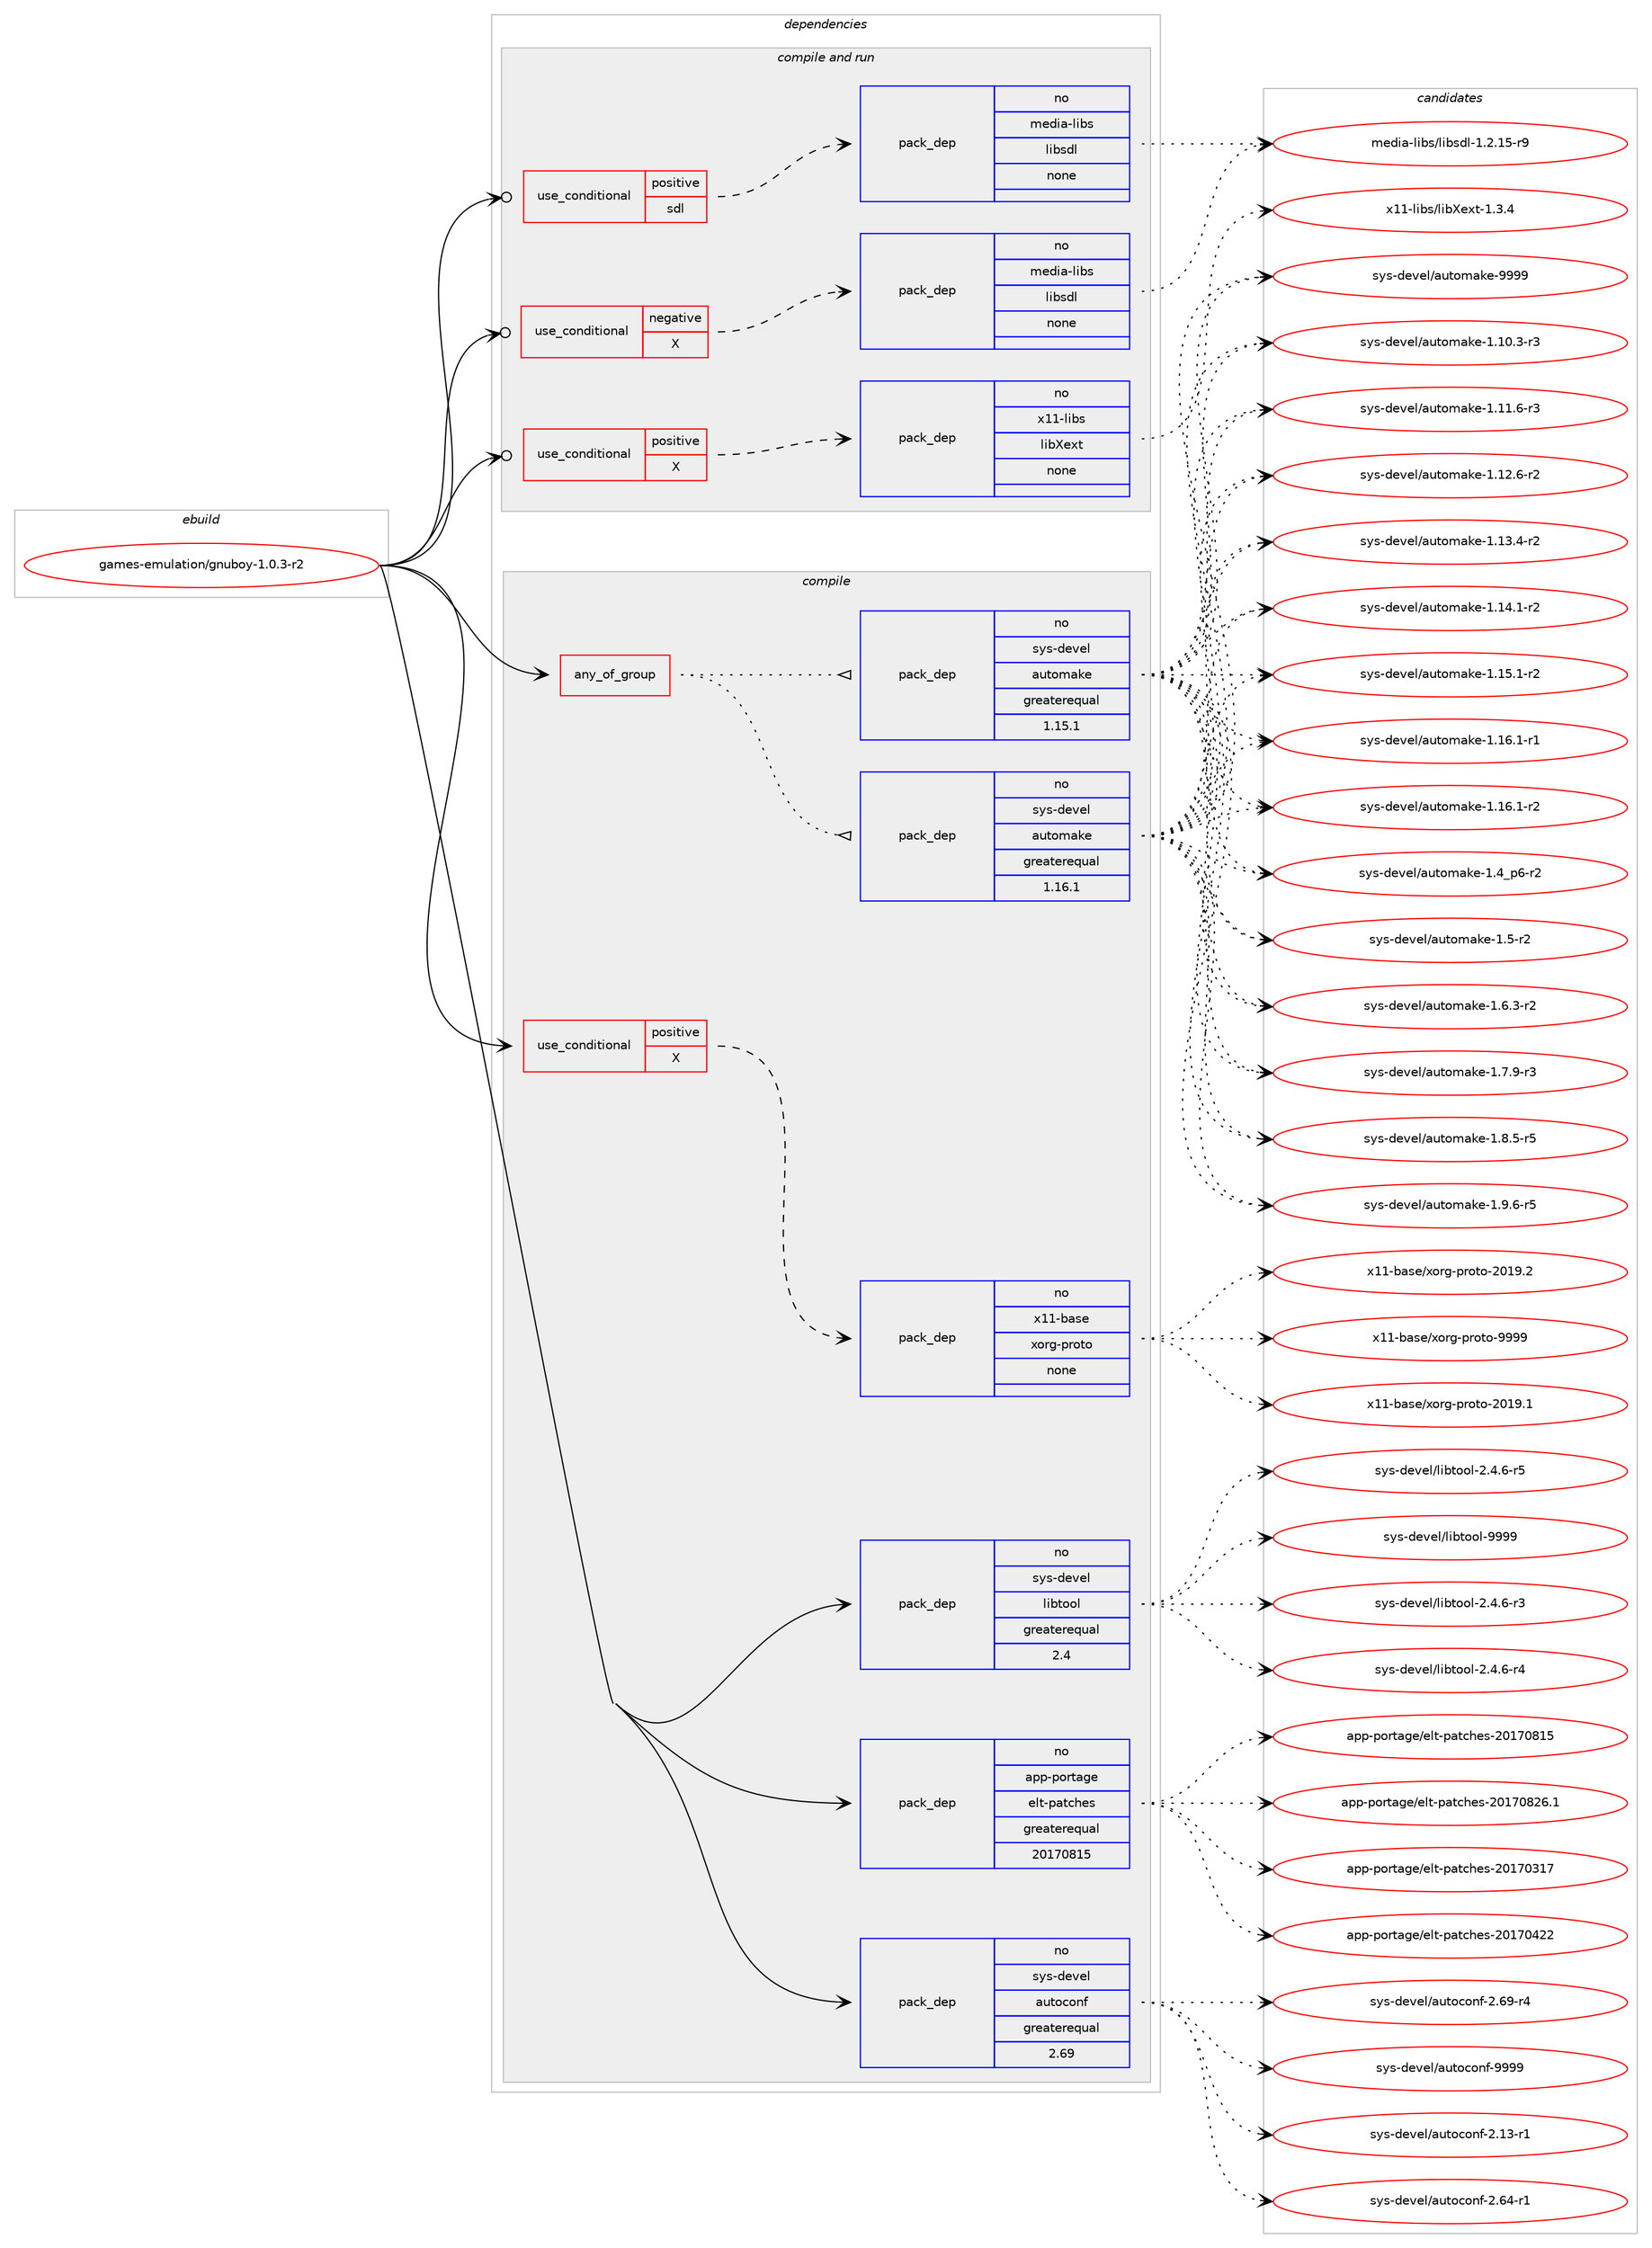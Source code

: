 digraph prolog {

# *************
# Graph options
# *************

newrank=true;
concentrate=true;
compound=true;
graph [rankdir=LR,fontname=Helvetica,fontsize=10,ranksep=1.5];#, ranksep=2.5, nodesep=0.2];
edge  [arrowhead=vee];
node  [fontname=Helvetica,fontsize=10];

# **********
# The ebuild
# **********

subgraph cluster_leftcol {
color=gray;
rank=same;
label=<<i>ebuild</i>>;
id [label="games-emulation/gnuboy-1.0.3-r2", color=red, width=4, href="../games-emulation/gnuboy-1.0.3-r2.svg"];
}

# ****************
# The dependencies
# ****************

subgraph cluster_midcol {
color=gray;
label=<<i>dependencies</i>>;
subgraph cluster_compile {
fillcolor="#eeeeee";
style=filled;
label=<<i>compile</i>>;
subgraph any11936 {
dependency738191 [label=<<TABLE BORDER="0" CELLBORDER="1" CELLSPACING="0" CELLPADDING="4"><TR><TD CELLPADDING="10">any_of_group</TD></TR></TABLE>>, shape=none, color=red];subgraph pack541539 {
dependency738192 [label=<<TABLE BORDER="0" CELLBORDER="1" CELLSPACING="0" CELLPADDING="4" WIDTH="220"><TR><TD ROWSPAN="6" CELLPADDING="30">pack_dep</TD></TR><TR><TD WIDTH="110">no</TD></TR><TR><TD>sys-devel</TD></TR><TR><TD>automake</TD></TR><TR><TD>greaterequal</TD></TR><TR><TD>1.16.1</TD></TR></TABLE>>, shape=none, color=blue];
}
dependency738191:e -> dependency738192:w [weight=20,style="dotted",arrowhead="oinv"];
subgraph pack541540 {
dependency738193 [label=<<TABLE BORDER="0" CELLBORDER="1" CELLSPACING="0" CELLPADDING="4" WIDTH="220"><TR><TD ROWSPAN="6" CELLPADDING="30">pack_dep</TD></TR><TR><TD WIDTH="110">no</TD></TR><TR><TD>sys-devel</TD></TR><TR><TD>automake</TD></TR><TR><TD>greaterequal</TD></TR><TR><TD>1.15.1</TD></TR></TABLE>>, shape=none, color=blue];
}
dependency738191:e -> dependency738193:w [weight=20,style="dotted",arrowhead="oinv"];
}
id:e -> dependency738191:w [weight=20,style="solid",arrowhead="vee"];
subgraph cond184337 {
dependency738194 [label=<<TABLE BORDER="0" CELLBORDER="1" CELLSPACING="0" CELLPADDING="4"><TR><TD ROWSPAN="3" CELLPADDING="10">use_conditional</TD></TR><TR><TD>positive</TD></TR><TR><TD>X</TD></TR></TABLE>>, shape=none, color=red];
subgraph pack541541 {
dependency738195 [label=<<TABLE BORDER="0" CELLBORDER="1" CELLSPACING="0" CELLPADDING="4" WIDTH="220"><TR><TD ROWSPAN="6" CELLPADDING="30">pack_dep</TD></TR><TR><TD WIDTH="110">no</TD></TR><TR><TD>x11-base</TD></TR><TR><TD>xorg-proto</TD></TR><TR><TD>none</TD></TR><TR><TD></TD></TR></TABLE>>, shape=none, color=blue];
}
dependency738194:e -> dependency738195:w [weight=20,style="dashed",arrowhead="vee"];
}
id:e -> dependency738194:w [weight=20,style="solid",arrowhead="vee"];
subgraph pack541542 {
dependency738196 [label=<<TABLE BORDER="0" CELLBORDER="1" CELLSPACING="0" CELLPADDING="4" WIDTH="220"><TR><TD ROWSPAN="6" CELLPADDING="30">pack_dep</TD></TR><TR><TD WIDTH="110">no</TD></TR><TR><TD>app-portage</TD></TR><TR><TD>elt-patches</TD></TR><TR><TD>greaterequal</TD></TR><TR><TD>20170815</TD></TR></TABLE>>, shape=none, color=blue];
}
id:e -> dependency738196:w [weight=20,style="solid",arrowhead="vee"];
subgraph pack541543 {
dependency738197 [label=<<TABLE BORDER="0" CELLBORDER="1" CELLSPACING="0" CELLPADDING="4" WIDTH="220"><TR><TD ROWSPAN="6" CELLPADDING="30">pack_dep</TD></TR><TR><TD WIDTH="110">no</TD></TR><TR><TD>sys-devel</TD></TR><TR><TD>autoconf</TD></TR><TR><TD>greaterequal</TD></TR><TR><TD>2.69</TD></TR></TABLE>>, shape=none, color=blue];
}
id:e -> dependency738197:w [weight=20,style="solid",arrowhead="vee"];
subgraph pack541544 {
dependency738198 [label=<<TABLE BORDER="0" CELLBORDER="1" CELLSPACING="0" CELLPADDING="4" WIDTH="220"><TR><TD ROWSPAN="6" CELLPADDING="30">pack_dep</TD></TR><TR><TD WIDTH="110">no</TD></TR><TR><TD>sys-devel</TD></TR><TR><TD>libtool</TD></TR><TR><TD>greaterequal</TD></TR><TR><TD>2.4</TD></TR></TABLE>>, shape=none, color=blue];
}
id:e -> dependency738198:w [weight=20,style="solid",arrowhead="vee"];
}
subgraph cluster_compileandrun {
fillcolor="#eeeeee";
style=filled;
label=<<i>compile and run</i>>;
subgraph cond184338 {
dependency738199 [label=<<TABLE BORDER="0" CELLBORDER="1" CELLSPACING="0" CELLPADDING="4"><TR><TD ROWSPAN="3" CELLPADDING="10">use_conditional</TD></TR><TR><TD>negative</TD></TR><TR><TD>X</TD></TR></TABLE>>, shape=none, color=red];
subgraph pack541545 {
dependency738200 [label=<<TABLE BORDER="0" CELLBORDER="1" CELLSPACING="0" CELLPADDING="4" WIDTH="220"><TR><TD ROWSPAN="6" CELLPADDING="30">pack_dep</TD></TR><TR><TD WIDTH="110">no</TD></TR><TR><TD>media-libs</TD></TR><TR><TD>libsdl</TD></TR><TR><TD>none</TD></TR><TR><TD></TD></TR></TABLE>>, shape=none, color=blue];
}
dependency738199:e -> dependency738200:w [weight=20,style="dashed",arrowhead="vee"];
}
id:e -> dependency738199:w [weight=20,style="solid",arrowhead="odotvee"];
subgraph cond184339 {
dependency738201 [label=<<TABLE BORDER="0" CELLBORDER="1" CELLSPACING="0" CELLPADDING="4"><TR><TD ROWSPAN="3" CELLPADDING="10">use_conditional</TD></TR><TR><TD>positive</TD></TR><TR><TD>X</TD></TR></TABLE>>, shape=none, color=red];
subgraph pack541546 {
dependency738202 [label=<<TABLE BORDER="0" CELLBORDER="1" CELLSPACING="0" CELLPADDING="4" WIDTH="220"><TR><TD ROWSPAN="6" CELLPADDING="30">pack_dep</TD></TR><TR><TD WIDTH="110">no</TD></TR><TR><TD>x11-libs</TD></TR><TR><TD>libXext</TD></TR><TR><TD>none</TD></TR><TR><TD></TD></TR></TABLE>>, shape=none, color=blue];
}
dependency738201:e -> dependency738202:w [weight=20,style="dashed",arrowhead="vee"];
}
id:e -> dependency738201:w [weight=20,style="solid",arrowhead="odotvee"];
subgraph cond184340 {
dependency738203 [label=<<TABLE BORDER="0" CELLBORDER="1" CELLSPACING="0" CELLPADDING="4"><TR><TD ROWSPAN="3" CELLPADDING="10">use_conditional</TD></TR><TR><TD>positive</TD></TR><TR><TD>sdl</TD></TR></TABLE>>, shape=none, color=red];
subgraph pack541547 {
dependency738204 [label=<<TABLE BORDER="0" CELLBORDER="1" CELLSPACING="0" CELLPADDING="4" WIDTH="220"><TR><TD ROWSPAN="6" CELLPADDING="30">pack_dep</TD></TR><TR><TD WIDTH="110">no</TD></TR><TR><TD>media-libs</TD></TR><TR><TD>libsdl</TD></TR><TR><TD>none</TD></TR><TR><TD></TD></TR></TABLE>>, shape=none, color=blue];
}
dependency738203:e -> dependency738204:w [weight=20,style="dashed",arrowhead="vee"];
}
id:e -> dependency738203:w [weight=20,style="solid",arrowhead="odotvee"];
}
subgraph cluster_run {
fillcolor="#eeeeee";
style=filled;
label=<<i>run</i>>;
}
}

# **************
# The candidates
# **************

subgraph cluster_choices {
rank=same;
color=gray;
label=<<i>candidates</i>>;

subgraph choice541539 {
color=black;
nodesep=1;
choice11512111545100101118101108479711711611110997107101454946494846514511451 [label="sys-devel/automake-1.10.3-r3", color=red, width=4,href="../sys-devel/automake-1.10.3-r3.svg"];
choice11512111545100101118101108479711711611110997107101454946494946544511451 [label="sys-devel/automake-1.11.6-r3", color=red, width=4,href="../sys-devel/automake-1.11.6-r3.svg"];
choice11512111545100101118101108479711711611110997107101454946495046544511450 [label="sys-devel/automake-1.12.6-r2", color=red, width=4,href="../sys-devel/automake-1.12.6-r2.svg"];
choice11512111545100101118101108479711711611110997107101454946495146524511450 [label="sys-devel/automake-1.13.4-r2", color=red, width=4,href="../sys-devel/automake-1.13.4-r2.svg"];
choice11512111545100101118101108479711711611110997107101454946495246494511450 [label="sys-devel/automake-1.14.1-r2", color=red, width=4,href="../sys-devel/automake-1.14.1-r2.svg"];
choice11512111545100101118101108479711711611110997107101454946495346494511450 [label="sys-devel/automake-1.15.1-r2", color=red, width=4,href="../sys-devel/automake-1.15.1-r2.svg"];
choice11512111545100101118101108479711711611110997107101454946495446494511449 [label="sys-devel/automake-1.16.1-r1", color=red, width=4,href="../sys-devel/automake-1.16.1-r1.svg"];
choice11512111545100101118101108479711711611110997107101454946495446494511450 [label="sys-devel/automake-1.16.1-r2", color=red, width=4,href="../sys-devel/automake-1.16.1-r2.svg"];
choice115121115451001011181011084797117116111109971071014549465295112544511450 [label="sys-devel/automake-1.4_p6-r2", color=red, width=4,href="../sys-devel/automake-1.4_p6-r2.svg"];
choice11512111545100101118101108479711711611110997107101454946534511450 [label="sys-devel/automake-1.5-r2", color=red, width=4,href="../sys-devel/automake-1.5-r2.svg"];
choice115121115451001011181011084797117116111109971071014549465446514511450 [label="sys-devel/automake-1.6.3-r2", color=red, width=4,href="../sys-devel/automake-1.6.3-r2.svg"];
choice115121115451001011181011084797117116111109971071014549465546574511451 [label="sys-devel/automake-1.7.9-r3", color=red, width=4,href="../sys-devel/automake-1.7.9-r3.svg"];
choice115121115451001011181011084797117116111109971071014549465646534511453 [label="sys-devel/automake-1.8.5-r5", color=red, width=4,href="../sys-devel/automake-1.8.5-r5.svg"];
choice115121115451001011181011084797117116111109971071014549465746544511453 [label="sys-devel/automake-1.9.6-r5", color=red, width=4,href="../sys-devel/automake-1.9.6-r5.svg"];
choice115121115451001011181011084797117116111109971071014557575757 [label="sys-devel/automake-9999", color=red, width=4,href="../sys-devel/automake-9999.svg"];
dependency738192:e -> choice11512111545100101118101108479711711611110997107101454946494846514511451:w [style=dotted,weight="100"];
dependency738192:e -> choice11512111545100101118101108479711711611110997107101454946494946544511451:w [style=dotted,weight="100"];
dependency738192:e -> choice11512111545100101118101108479711711611110997107101454946495046544511450:w [style=dotted,weight="100"];
dependency738192:e -> choice11512111545100101118101108479711711611110997107101454946495146524511450:w [style=dotted,weight="100"];
dependency738192:e -> choice11512111545100101118101108479711711611110997107101454946495246494511450:w [style=dotted,weight="100"];
dependency738192:e -> choice11512111545100101118101108479711711611110997107101454946495346494511450:w [style=dotted,weight="100"];
dependency738192:e -> choice11512111545100101118101108479711711611110997107101454946495446494511449:w [style=dotted,weight="100"];
dependency738192:e -> choice11512111545100101118101108479711711611110997107101454946495446494511450:w [style=dotted,weight="100"];
dependency738192:e -> choice115121115451001011181011084797117116111109971071014549465295112544511450:w [style=dotted,weight="100"];
dependency738192:e -> choice11512111545100101118101108479711711611110997107101454946534511450:w [style=dotted,weight="100"];
dependency738192:e -> choice115121115451001011181011084797117116111109971071014549465446514511450:w [style=dotted,weight="100"];
dependency738192:e -> choice115121115451001011181011084797117116111109971071014549465546574511451:w [style=dotted,weight="100"];
dependency738192:e -> choice115121115451001011181011084797117116111109971071014549465646534511453:w [style=dotted,weight="100"];
dependency738192:e -> choice115121115451001011181011084797117116111109971071014549465746544511453:w [style=dotted,weight="100"];
dependency738192:e -> choice115121115451001011181011084797117116111109971071014557575757:w [style=dotted,weight="100"];
}
subgraph choice541540 {
color=black;
nodesep=1;
choice11512111545100101118101108479711711611110997107101454946494846514511451 [label="sys-devel/automake-1.10.3-r3", color=red, width=4,href="../sys-devel/automake-1.10.3-r3.svg"];
choice11512111545100101118101108479711711611110997107101454946494946544511451 [label="sys-devel/automake-1.11.6-r3", color=red, width=4,href="../sys-devel/automake-1.11.6-r3.svg"];
choice11512111545100101118101108479711711611110997107101454946495046544511450 [label="sys-devel/automake-1.12.6-r2", color=red, width=4,href="../sys-devel/automake-1.12.6-r2.svg"];
choice11512111545100101118101108479711711611110997107101454946495146524511450 [label="sys-devel/automake-1.13.4-r2", color=red, width=4,href="../sys-devel/automake-1.13.4-r2.svg"];
choice11512111545100101118101108479711711611110997107101454946495246494511450 [label="sys-devel/automake-1.14.1-r2", color=red, width=4,href="../sys-devel/automake-1.14.1-r2.svg"];
choice11512111545100101118101108479711711611110997107101454946495346494511450 [label="sys-devel/automake-1.15.1-r2", color=red, width=4,href="../sys-devel/automake-1.15.1-r2.svg"];
choice11512111545100101118101108479711711611110997107101454946495446494511449 [label="sys-devel/automake-1.16.1-r1", color=red, width=4,href="../sys-devel/automake-1.16.1-r1.svg"];
choice11512111545100101118101108479711711611110997107101454946495446494511450 [label="sys-devel/automake-1.16.1-r2", color=red, width=4,href="../sys-devel/automake-1.16.1-r2.svg"];
choice115121115451001011181011084797117116111109971071014549465295112544511450 [label="sys-devel/automake-1.4_p6-r2", color=red, width=4,href="../sys-devel/automake-1.4_p6-r2.svg"];
choice11512111545100101118101108479711711611110997107101454946534511450 [label="sys-devel/automake-1.5-r2", color=red, width=4,href="../sys-devel/automake-1.5-r2.svg"];
choice115121115451001011181011084797117116111109971071014549465446514511450 [label="sys-devel/automake-1.6.3-r2", color=red, width=4,href="../sys-devel/automake-1.6.3-r2.svg"];
choice115121115451001011181011084797117116111109971071014549465546574511451 [label="sys-devel/automake-1.7.9-r3", color=red, width=4,href="../sys-devel/automake-1.7.9-r3.svg"];
choice115121115451001011181011084797117116111109971071014549465646534511453 [label="sys-devel/automake-1.8.5-r5", color=red, width=4,href="../sys-devel/automake-1.8.5-r5.svg"];
choice115121115451001011181011084797117116111109971071014549465746544511453 [label="sys-devel/automake-1.9.6-r5", color=red, width=4,href="../sys-devel/automake-1.9.6-r5.svg"];
choice115121115451001011181011084797117116111109971071014557575757 [label="sys-devel/automake-9999", color=red, width=4,href="../sys-devel/automake-9999.svg"];
dependency738193:e -> choice11512111545100101118101108479711711611110997107101454946494846514511451:w [style=dotted,weight="100"];
dependency738193:e -> choice11512111545100101118101108479711711611110997107101454946494946544511451:w [style=dotted,weight="100"];
dependency738193:e -> choice11512111545100101118101108479711711611110997107101454946495046544511450:w [style=dotted,weight="100"];
dependency738193:e -> choice11512111545100101118101108479711711611110997107101454946495146524511450:w [style=dotted,weight="100"];
dependency738193:e -> choice11512111545100101118101108479711711611110997107101454946495246494511450:w [style=dotted,weight="100"];
dependency738193:e -> choice11512111545100101118101108479711711611110997107101454946495346494511450:w [style=dotted,weight="100"];
dependency738193:e -> choice11512111545100101118101108479711711611110997107101454946495446494511449:w [style=dotted,weight="100"];
dependency738193:e -> choice11512111545100101118101108479711711611110997107101454946495446494511450:w [style=dotted,weight="100"];
dependency738193:e -> choice115121115451001011181011084797117116111109971071014549465295112544511450:w [style=dotted,weight="100"];
dependency738193:e -> choice11512111545100101118101108479711711611110997107101454946534511450:w [style=dotted,weight="100"];
dependency738193:e -> choice115121115451001011181011084797117116111109971071014549465446514511450:w [style=dotted,weight="100"];
dependency738193:e -> choice115121115451001011181011084797117116111109971071014549465546574511451:w [style=dotted,weight="100"];
dependency738193:e -> choice115121115451001011181011084797117116111109971071014549465646534511453:w [style=dotted,weight="100"];
dependency738193:e -> choice115121115451001011181011084797117116111109971071014549465746544511453:w [style=dotted,weight="100"];
dependency738193:e -> choice115121115451001011181011084797117116111109971071014557575757:w [style=dotted,weight="100"];
}
subgraph choice541541 {
color=black;
nodesep=1;
choice1204949459897115101471201111141034511211411111611145504849574649 [label="x11-base/xorg-proto-2019.1", color=red, width=4,href="../x11-base/xorg-proto-2019.1.svg"];
choice1204949459897115101471201111141034511211411111611145504849574650 [label="x11-base/xorg-proto-2019.2", color=red, width=4,href="../x11-base/xorg-proto-2019.2.svg"];
choice120494945989711510147120111114103451121141111161114557575757 [label="x11-base/xorg-proto-9999", color=red, width=4,href="../x11-base/xorg-proto-9999.svg"];
dependency738195:e -> choice1204949459897115101471201111141034511211411111611145504849574649:w [style=dotted,weight="100"];
dependency738195:e -> choice1204949459897115101471201111141034511211411111611145504849574650:w [style=dotted,weight="100"];
dependency738195:e -> choice120494945989711510147120111114103451121141111161114557575757:w [style=dotted,weight="100"];
}
subgraph choice541542 {
color=black;
nodesep=1;
choice97112112451121111141169710310147101108116451129711699104101115455048495548514955 [label="app-portage/elt-patches-20170317", color=red, width=4,href="../app-portage/elt-patches-20170317.svg"];
choice97112112451121111141169710310147101108116451129711699104101115455048495548525050 [label="app-portage/elt-patches-20170422", color=red, width=4,href="../app-portage/elt-patches-20170422.svg"];
choice97112112451121111141169710310147101108116451129711699104101115455048495548564953 [label="app-portage/elt-patches-20170815", color=red, width=4,href="../app-portage/elt-patches-20170815.svg"];
choice971121124511211111411697103101471011081164511297116991041011154550484955485650544649 [label="app-portage/elt-patches-20170826.1", color=red, width=4,href="../app-portage/elt-patches-20170826.1.svg"];
dependency738196:e -> choice97112112451121111141169710310147101108116451129711699104101115455048495548514955:w [style=dotted,weight="100"];
dependency738196:e -> choice97112112451121111141169710310147101108116451129711699104101115455048495548525050:w [style=dotted,weight="100"];
dependency738196:e -> choice97112112451121111141169710310147101108116451129711699104101115455048495548564953:w [style=dotted,weight="100"];
dependency738196:e -> choice971121124511211111411697103101471011081164511297116991041011154550484955485650544649:w [style=dotted,weight="100"];
}
subgraph choice541543 {
color=black;
nodesep=1;
choice1151211154510010111810110847971171161119911111010245504649514511449 [label="sys-devel/autoconf-2.13-r1", color=red, width=4,href="../sys-devel/autoconf-2.13-r1.svg"];
choice1151211154510010111810110847971171161119911111010245504654524511449 [label="sys-devel/autoconf-2.64-r1", color=red, width=4,href="../sys-devel/autoconf-2.64-r1.svg"];
choice1151211154510010111810110847971171161119911111010245504654574511452 [label="sys-devel/autoconf-2.69-r4", color=red, width=4,href="../sys-devel/autoconf-2.69-r4.svg"];
choice115121115451001011181011084797117116111991111101024557575757 [label="sys-devel/autoconf-9999", color=red, width=4,href="../sys-devel/autoconf-9999.svg"];
dependency738197:e -> choice1151211154510010111810110847971171161119911111010245504649514511449:w [style=dotted,weight="100"];
dependency738197:e -> choice1151211154510010111810110847971171161119911111010245504654524511449:w [style=dotted,weight="100"];
dependency738197:e -> choice1151211154510010111810110847971171161119911111010245504654574511452:w [style=dotted,weight="100"];
dependency738197:e -> choice115121115451001011181011084797117116111991111101024557575757:w [style=dotted,weight="100"];
}
subgraph choice541544 {
color=black;
nodesep=1;
choice1151211154510010111810110847108105981161111111084550465246544511451 [label="sys-devel/libtool-2.4.6-r3", color=red, width=4,href="../sys-devel/libtool-2.4.6-r3.svg"];
choice1151211154510010111810110847108105981161111111084550465246544511452 [label="sys-devel/libtool-2.4.6-r4", color=red, width=4,href="../sys-devel/libtool-2.4.6-r4.svg"];
choice1151211154510010111810110847108105981161111111084550465246544511453 [label="sys-devel/libtool-2.4.6-r5", color=red, width=4,href="../sys-devel/libtool-2.4.6-r5.svg"];
choice1151211154510010111810110847108105981161111111084557575757 [label="sys-devel/libtool-9999", color=red, width=4,href="../sys-devel/libtool-9999.svg"];
dependency738198:e -> choice1151211154510010111810110847108105981161111111084550465246544511451:w [style=dotted,weight="100"];
dependency738198:e -> choice1151211154510010111810110847108105981161111111084550465246544511452:w [style=dotted,weight="100"];
dependency738198:e -> choice1151211154510010111810110847108105981161111111084550465246544511453:w [style=dotted,weight="100"];
dependency738198:e -> choice1151211154510010111810110847108105981161111111084557575757:w [style=dotted,weight="100"];
}
subgraph choice541545 {
color=black;
nodesep=1;
choice1091011001059745108105981154710810598115100108454946504649534511457 [label="media-libs/libsdl-1.2.15-r9", color=red, width=4,href="../media-libs/libsdl-1.2.15-r9.svg"];
dependency738200:e -> choice1091011001059745108105981154710810598115100108454946504649534511457:w [style=dotted,weight="100"];
}
subgraph choice541546 {
color=black;
nodesep=1;
choice12049494510810598115471081059888101120116454946514652 [label="x11-libs/libXext-1.3.4", color=red, width=4,href="../x11-libs/libXext-1.3.4.svg"];
dependency738202:e -> choice12049494510810598115471081059888101120116454946514652:w [style=dotted,weight="100"];
}
subgraph choice541547 {
color=black;
nodesep=1;
choice1091011001059745108105981154710810598115100108454946504649534511457 [label="media-libs/libsdl-1.2.15-r9", color=red, width=4,href="../media-libs/libsdl-1.2.15-r9.svg"];
dependency738204:e -> choice1091011001059745108105981154710810598115100108454946504649534511457:w [style=dotted,weight="100"];
}
}

}
